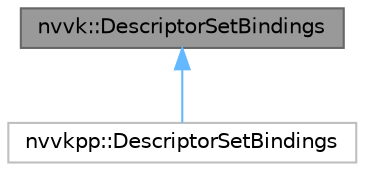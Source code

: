 digraph "nvvk::DescriptorSetBindings"
{
 // LATEX_PDF_SIZE
  bgcolor="transparent";
  edge [fontname=Helvetica,fontsize=10,labelfontname=Helvetica,labelfontsize=10];
  node [fontname=Helvetica,fontsize=10,shape=box,height=0.2,width=0.4];
  Node1 [id="Node000001",label="nvvk::DescriptorSetBindings",height=0.2,width=0.4,color="gray40", fillcolor="grey60", style="filled", fontcolor="black",tooltip=" "];
  Node1 -> Node2 [id="edge1_Node000001_Node000002",dir="back",color="steelblue1",style="solid",tooltip=" "];
  Node2 [id="Node000002",label="nvvkpp::DescriptorSetBindings",height=0.2,width=0.4,color="grey75", fillcolor="white", style="filled",URL="$classnvvkpp_1_1_descriptor_set_bindings.html",tooltip=" "];
}
